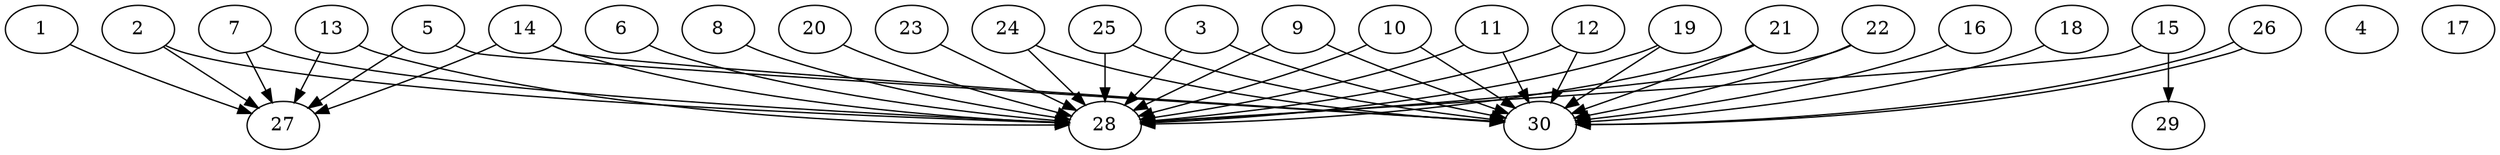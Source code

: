 // DAG automatically generated by daggen at Thu Oct  3 14:04:18 2019
// ./daggen --dot -n 30 --ccr 0.4 --fat 0.9 --regular 0.5 --density 0.7 --mindata 5242880 --maxdata 52428800 
digraph G {
  1 [size="38597120", alpha="0.05", expect_size="15438848"] 
  1 -> 27 [size ="15438848"]
  2 [size="29767680", alpha="0.18", expect_size="11907072"] 
  2 -> 27 [size ="11907072"]
  2 -> 28 [size ="11907072"]
  3 [size="33428480", alpha="0.11", expect_size="13371392"] 
  3 -> 28 [size ="13371392"]
  3 -> 30 [size ="13371392"]
  4 [size="63329280", alpha="0.09", expect_size="25331712"] 
  5 [size="40535040", alpha="0.11", expect_size="16214016"] 
  5 -> 27 [size ="16214016"]
  5 -> 30 [size ="16214016"]
  6 [size="29045760", alpha="0.12", expect_size="11618304"] 
  6 -> 28 [size ="11618304"]
  7 [size="24179200", alpha="0.03", expect_size="9671680"] 
  7 -> 27 [size ="9671680"]
  7 -> 28 [size ="9671680"]
  8 [size="27950080", alpha="0.05", expect_size="11180032"] 
  8 -> 28 [size ="11180032"]
  9 [size="130603520", alpha="0.14", expect_size="52241408"] 
  9 -> 28 [size ="52241408"]
  9 -> 30 [size ="52241408"]
  10 [size="114803200", alpha="0.09", expect_size="45921280"] 
  10 -> 28 [size ="45921280"]
  10 -> 30 [size ="45921280"]
  11 [size="63239680", alpha="0.18", expect_size="25295872"] 
  11 -> 28 [size ="25295872"]
  11 -> 30 [size ="25295872"]
  12 [size="95188480", alpha="0.18", expect_size="38075392"] 
  12 -> 28 [size ="38075392"]
  12 -> 30 [size ="38075392"]
  13 [size="84021760", alpha="0.10", expect_size="33608704"] 
  13 -> 27 [size ="33608704"]
  13 -> 28 [size ="33608704"]
  14 [size="28170240", alpha="0.09", expect_size="11268096"] 
  14 -> 27 [size ="11268096"]
  14 -> 28 [size ="11268096"]
  14 -> 30 [size ="11268096"]
  15 [size="80245760", alpha="0.12", expect_size="32098304"] 
  15 -> 28 [size ="32098304"]
  15 -> 29 [size ="32098304"]
  16 [size="28544000", alpha="0.05", expect_size="11417600"] 
  16 -> 30 [size ="11417600"]
  17 [size="97497600", alpha="0.20", expect_size="38999040"] 
  18 [size="115302400", alpha="0.10", expect_size="46120960"] 
  18 -> 30 [size ="46120960"]
  19 [size="23912960", alpha="0.05", expect_size="9565184"] 
  19 -> 28 [size ="9565184"]
  19 -> 30 [size ="9565184"]
  20 [size="104363520", alpha="0.18", expect_size="41745408"] 
  20 -> 28 [size ="41745408"]
  21 [size="40573440", alpha="0.16", expect_size="16229376"] 
  21 -> 28 [size ="16229376"]
  21 -> 30 [size ="16229376"]
  22 [size="30312960", alpha="0.16", expect_size="12125184"] 
  22 -> 28 [size ="12125184"]
  22 -> 30 [size ="12125184"]
  23 [size="21329920", alpha="0.19", expect_size="8531968"] 
  23 -> 28 [size ="8531968"]
  24 [size="78243840", alpha="0.11", expect_size="31297536"] 
  24 -> 28 [size ="31297536"]
  24 -> 30 [size ="31297536"]
  25 [size="128540160", alpha="0.08", expect_size="51416064"] 
  25 -> 28 [size ="51416064"]
  25 -> 30 [size ="51416064"]
  26 [size="78955520", alpha="0.07", expect_size="31582208"] 
  26 -> 30 [size ="31582208"]
  26 -> 30 [size ="31582208"]
  27 [size="105584640", alpha="0.09", expect_size="42233856"] 
  28 [size="105520640", alpha="0.13", expect_size="42208256"] 
  29 [size="47083520", alpha="0.16", expect_size="18833408"] 
  30 [size="79441920", alpha="0.17", expect_size="31776768"] 
}
